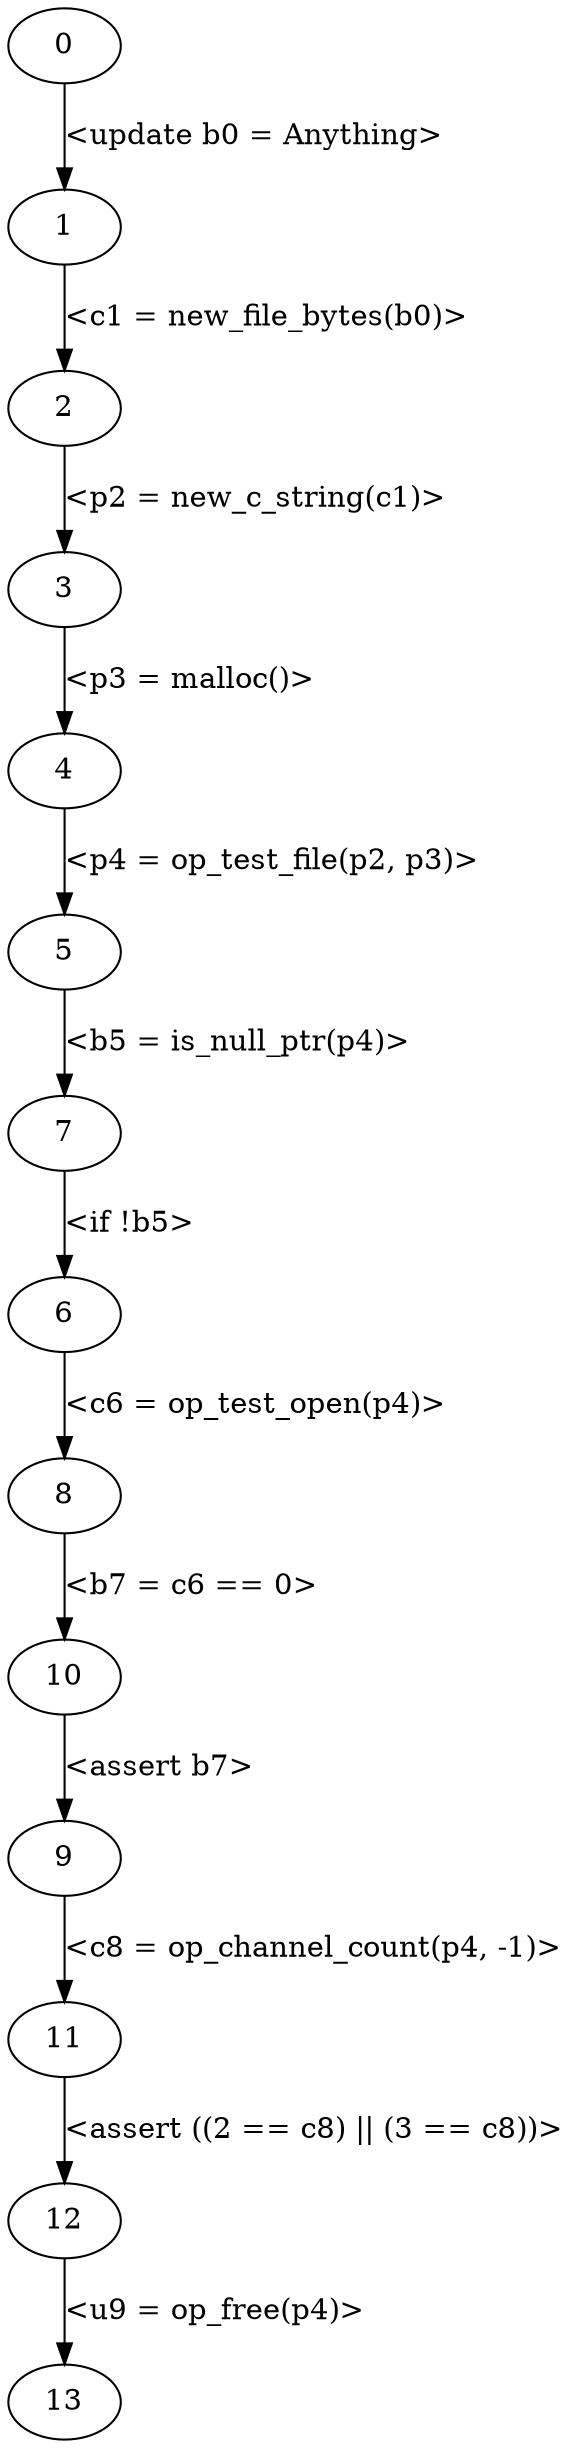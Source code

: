 digraph {
    0 [label=0];
    1 [label=1];
    2 [label=2];
    3 [label=3];
    4 [label=4];
    5 [label=5];
    6 [label=6];
    7 [label=7];
    8 [label=8];
    9 [label=9];
    10 [label=10];
    11 [label=11];
    12 [label=12];
    13 [label=13];
    0 -> 1 [label="<update b0 = Anything>"];
    1 -> 2 [label="<c1 = new_file_bytes(b0)>"];
    2 -> 3 [label="<p2 = new_c_string(c1)>"];
    3 -> 4 [label="<p3 = malloc()>"];
    4 -> 5 [label="<p4 = op_test_file(p2, p3)>"];
    5 -> 7 [label="<b5 = is_null_ptr(p4)>"];
    6 -> 8 [label="<c6 = op_test_open(p4)>"];
    7 -> 6 [label="<if !b5>"];
    8 -> 10 [label="<b7 = c6 == 0>"];
    9 -> 11 [label="<c8 = op_channel_count(p4, -1)>"];
    10 -> 9 [label="<assert b7>"];
    11 -> 12 [label="<assert ((2 == c8) || (3 == c8))>"];
    12 -> 13 [label="<u9 = op_free(p4)>"];
}

